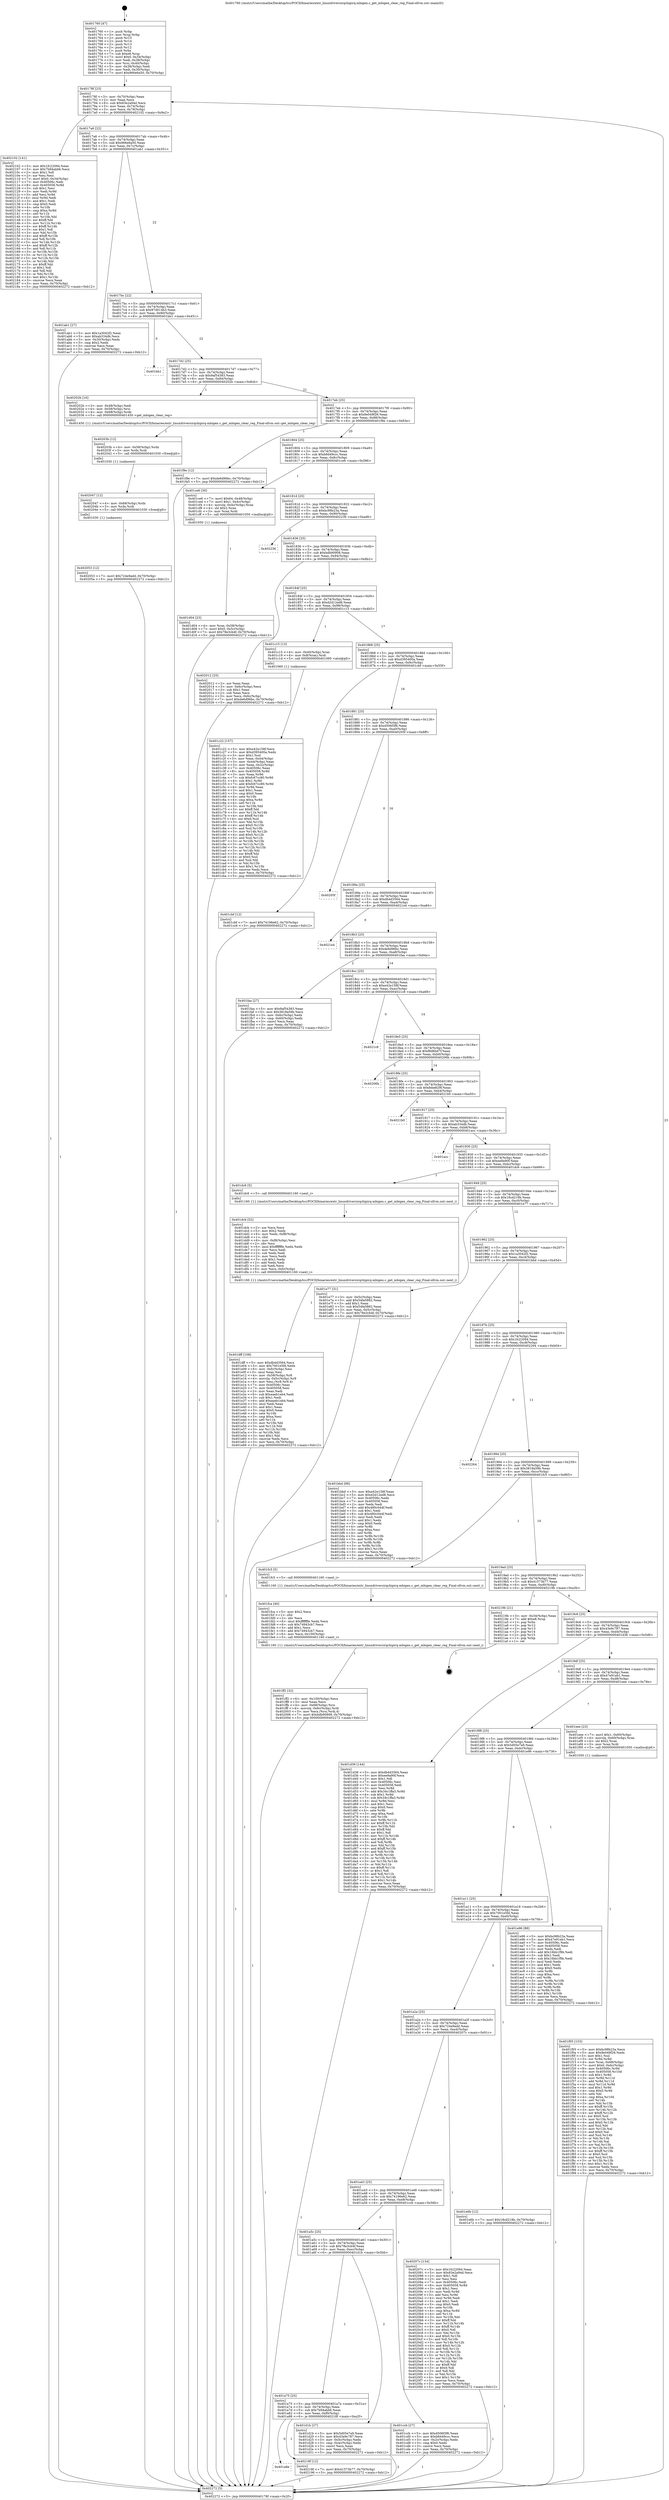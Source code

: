digraph "0x401760" {
  label = "0x401760 (/mnt/c/Users/mathe/Desktop/tcc/POCII/binaries/extr_linuxdriversirqchipirq-mbigen.c_get_mbigen_clear_reg_Final-ollvm.out::main(0))"
  labelloc = "t"
  node[shape=record]

  Entry [label="",width=0.3,height=0.3,shape=circle,fillcolor=black,style=filled]
  "0x40178f" [label="{
     0x40178f [23]\l
     | [instrs]\l
     &nbsp;&nbsp;0x40178f \<+3\>: mov -0x70(%rbp),%eax\l
     &nbsp;&nbsp;0x401792 \<+2\>: mov %eax,%ecx\l
     &nbsp;&nbsp;0x401794 \<+6\>: sub $0x83e2a94d,%ecx\l
     &nbsp;&nbsp;0x40179a \<+3\>: mov %eax,-0x74(%rbp)\l
     &nbsp;&nbsp;0x40179d \<+3\>: mov %ecx,-0x78(%rbp)\l
     &nbsp;&nbsp;0x4017a0 \<+6\>: je 0000000000402102 \<main+0x9a2\>\l
  }"]
  "0x402102" [label="{
     0x402102 [141]\l
     | [instrs]\l
     &nbsp;&nbsp;0x402102 \<+5\>: mov $0x1fc22094,%eax\l
     &nbsp;&nbsp;0x402107 \<+5\>: mov $0x7b94abb6,%ecx\l
     &nbsp;&nbsp;0x40210c \<+2\>: mov $0x1,%dl\l
     &nbsp;&nbsp;0x40210e \<+2\>: xor %esi,%esi\l
     &nbsp;&nbsp;0x402110 \<+7\>: movl $0x0,-0x34(%rbp)\l
     &nbsp;&nbsp;0x402117 \<+7\>: mov 0x40506c,%edi\l
     &nbsp;&nbsp;0x40211e \<+8\>: mov 0x405058,%r8d\l
     &nbsp;&nbsp;0x402126 \<+3\>: sub $0x1,%esi\l
     &nbsp;&nbsp;0x402129 \<+3\>: mov %edi,%r9d\l
     &nbsp;&nbsp;0x40212c \<+3\>: add %esi,%r9d\l
     &nbsp;&nbsp;0x40212f \<+4\>: imul %r9d,%edi\l
     &nbsp;&nbsp;0x402133 \<+3\>: and $0x1,%edi\l
     &nbsp;&nbsp;0x402136 \<+3\>: cmp $0x0,%edi\l
     &nbsp;&nbsp;0x402139 \<+4\>: sete %r10b\l
     &nbsp;&nbsp;0x40213d \<+4\>: cmp $0xa,%r8d\l
     &nbsp;&nbsp;0x402141 \<+4\>: setl %r11b\l
     &nbsp;&nbsp;0x402145 \<+3\>: mov %r10b,%bl\l
     &nbsp;&nbsp;0x402148 \<+3\>: xor $0xff,%bl\l
     &nbsp;&nbsp;0x40214b \<+3\>: mov %r11b,%r14b\l
     &nbsp;&nbsp;0x40214e \<+4\>: xor $0xff,%r14b\l
     &nbsp;&nbsp;0x402152 \<+3\>: xor $0x1,%dl\l
     &nbsp;&nbsp;0x402155 \<+3\>: mov %bl,%r15b\l
     &nbsp;&nbsp;0x402158 \<+4\>: and $0xff,%r15b\l
     &nbsp;&nbsp;0x40215c \<+3\>: and %dl,%r10b\l
     &nbsp;&nbsp;0x40215f \<+3\>: mov %r14b,%r12b\l
     &nbsp;&nbsp;0x402162 \<+4\>: and $0xff,%r12b\l
     &nbsp;&nbsp;0x402166 \<+3\>: and %dl,%r11b\l
     &nbsp;&nbsp;0x402169 \<+3\>: or %r10b,%r15b\l
     &nbsp;&nbsp;0x40216c \<+3\>: or %r11b,%r12b\l
     &nbsp;&nbsp;0x40216f \<+3\>: xor %r12b,%r15b\l
     &nbsp;&nbsp;0x402172 \<+3\>: or %r14b,%bl\l
     &nbsp;&nbsp;0x402175 \<+3\>: xor $0xff,%bl\l
     &nbsp;&nbsp;0x402178 \<+3\>: or $0x1,%dl\l
     &nbsp;&nbsp;0x40217b \<+2\>: and %dl,%bl\l
     &nbsp;&nbsp;0x40217d \<+3\>: or %bl,%r15b\l
     &nbsp;&nbsp;0x402180 \<+4\>: test $0x1,%r15b\l
     &nbsp;&nbsp;0x402184 \<+3\>: cmovne %ecx,%eax\l
     &nbsp;&nbsp;0x402187 \<+3\>: mov %eax,-0x70(%rbp)\l
     &nbsp;&nbsp;0x40218a \<+5\>: jmp 0000000000402272 \<main+0xb12\>\l
  }"]
  "0x4017a6" [label="{
     0x4017a6 [22]\l
     | [instrs]\l
     &nbsp;&nbsp;0x4017a6 \<+5\>: jmp 00000000004017ab \<main+0x4b\>\l
     &nbsp;&nbsp;0x4017ab \<+3\>: mov -0x74(%rbp),%eax\l
     &nbsp;&nbsp;0x4017ae \<+5\>: sub $0x966e6a50,%eax\l
     &nbsp;&nbsp;0x4017b3 \<+3\>: mov %eax,-0x7c(%rbp)\l
     &nbsp;&nbsp;0x4017b6 \<+6\>: je 0000000000401ab1 \<main+0x351\>\l
  }"]
  Exit [label="",width=0.3,height=0.3,shape=circle,fillcolor=black,style=filled,peripheries=2]
  "0x401ab1" [label="{
     0x401ab1 [27]\l
     | [instrs]\l
     &nbsp;&nbsp;0x401ab1 \<+5\>: mov $0x1a3042f2,%eax\l
     &nbsp;&nbsp;0x401ab6 \<+5\>: mov $0xab334db,%ecx\l
     &nbsp;&nbsp;0x401abb \<+3\>: mov -0x30(%rbp),%edx\l
     &nbsp;&nbsp;0x401abe \<+3\>: cmp $0x2,%edx\l
     &nbsp;&nbsp;0x401ac1 \<+3\>: cmovne %ecx,%eax\l
     &nbsp;&nbsp;0x401ac4 \<+3\>: mov %eax,-0x70(%rbp)\l
     &nbsp;&nbsp;0x401ac7 \<+5\>: jmp 0000000000402272 \<main+0xb12\>\l
  }"]
  "0x4017bc" [label="{
     0x4017bc [22]\l
     | [instrs]\l
     &nbsp;&nbsp;0x4017bc \<+5\>: jmp 00000000004017c1 \<main+0x61\>\l
     &nbsp;&nbsp;0x4017c1 \<+3\>: mov -0x74(%rbp),%eax\l
     &nbsp;&nbsp;0x4017c4 \<+5\>: sub $0x97d014b3,%eax\l
     &nbsp;&nbsp;0x4017c9 \<+3\>: mov %eax,-0x80(%rbp)\l
     &nbsp;&nbsp;0x4017cc \<+6\>: je 0000000000401bb1 \<main+0x451\>\l
  }"]
  "0x402272" [label="{
     0x402272 [5]\l
     | [instrs]\l
     &nbsp;&nbsp;0x402272 \<+5\>: jmp 000000000040178f \<main+0x2f\>\l
  }"]
  "0x401760" [label="{
     0x401760 [47]\l
     | [instrs]\l
     &nbsp;&nbsp;0x401760 \<+1\>: push %rbp\l
     &nbsp;&nbsp;0x401761 \<+3\>: mov %rsp,%rbp\l
     &nbsp;&nbsp;0x401764 \<+2\>: push %r15\l
     &nbsp;&nbsp;0x401766 \<+2\>: push %r14\l
     &nbsp;&nbsp;0x401768 \<+2\>: push %r13\l
     &nbsp;&nbsp;0x40176a \<+2\>: push %r12\l
     &nbsp;&nbsp;0x40176c \<+1\>: push %rbx\l
     &nbsp;&nbsp;0x40176d \<+7\>: sub $0xe8,%rsp\l
     &nbsp;&nbsp;0x401774 \<+7\>: movl $0x0,-0x34(%rbp)\l
     &nbsp;&nbsp;0x40177b \<+3\>: mov %edi,-0x38(%rbp)\l
     &nbsp;&nbsp;0x40177e \<+4\>: mov %rsi,-0x40(%rbp)\l
     &nbsp;&nbsp;0x401782 \<+3\>: mov -0x38(%rbp),%edi\l
     &nbsp;&nbsp;0x401785 \<+3\>: mov %edi,-0x30(%rbp)\l
     &nbsp;&nbsp;0x401788 \<+7\>: movl $0x966e6a50,-0x70(%rbp)\l
  }"]
  "0x401a8e" [label="{
     0x401a8e\l
  }", style=dashed]
  "0x401bb1" [label="{
     0x401bb1\l
  }", style=dashed]
  "0x4017d2" [label="{
     0x4017d2 [25]\l
     | [instrs]\l
     &nbsp;&nbsp;0x4017d2 \<+5\>: jmp 00000000004017d7 \<main+0x77\>\l
     &nbsp;&nbsp;0x4017d7 \<+3\>: mov -0x74(%rbp),%eax\l
     &nbsp;&nbsp;0x4017da \<+5\>: sub $0x9af54383,%eax\l
     &nbsp;&nbsp;0x4017df \<+6\>: mov %eax,-0x84(%rbp)\l
     &nbsp;&nbsp;0x4017e5 \<+6\>: je 000000000040202b \<main+0x8cb\>\l
  }"]
  "0x40218f" [label="{
     0x40218f [12]\l
     | [instrs]\l
     &nbsp;&nbsp;0x40218f \<+7\>: movl $0x41573b77,-0x70(%rbp)\l
     &nbsp;&nbsp;0x402196 \<+5\>: jmp 0000000000402272 \<main+0xb12\>\l
  }"]
  "0x40202b" [label="{
     0x40202b [16]\l
     | [instrs]\l
     &nbsp;&nbsp;0x40202b \<+3\>: mov -0x48(%rbp),%edi\l
     &nbsp;&nbsp;0x40202e \<+4\>: mov -0x58(%rbp),%rsi\l
     &nbsp;&nbsp;0x402032 \<+4\>: mov -0x68(%rbp),%rdx\l
     &nbsp;&nbsp;0x402036 \<+5\>: call 0000000000401450 \<get_mbigen_clear_reg\>\l
     | [calls]\l
     &nbsp;&nbsp;0x401450 \{1\} (/mnt/c/Users/mathe/Desktop/tcc/POCII/binaries/extr_linuxdriversirqchipirq-mbigen.c_get_mbigen_clear_reg_Final-ollvm.out::get_mbigen_clear_reg)\l
  }"]
  "0x4017eb" [label="{
     0x4017eb [25]\l
     | [instrs]\l
     &nbsp;&nbsp;0x4017eb \<+5\>: jmp 00000000004017f0 \<main+0x90\>\l
     &nbsp;&nbsp;0x4017f0 \<+3\>: mov -0x74(%rbp),%eax\l
     &nbsp;&nbsp;0x4017f3 \<+5\>: sub $0x9e049f26,%eax\l
     &nbsp;&nbsp;0x4017f8 \<+6\>: mov %eax,-0x88(%rbp)\l
     &nbsp;&nbsp;0x4017fe \<+6\>: je 0000000000401f9e \<main+0x83e\>\l
  }"]
  "0x402053" [label="{
     0x402053 [12]\l
     | [instrs]\l
     &nbsp;&nbsp;0x402053 \<+7\>: movl $0x724e9add,-0x70(%rbp)\l
     &nbsp;&nbsp;0x40205a \<+5\>: jmp 0000000000402272 \<main+0xb12\>\l
  }"]
  "0x401f9e" [label="{
     0x401f9e [12]\l
     | [instrs]\l
     &nbsp;&nbsp;0x401f9e \<+7\>: movl $0xde6d96bc,-0x70(%rbp)\l
     &nbsp;&nbsp;0x401fa5 \<+5\>: jmp 0000000000402272 \<main+0xb12\>\l
  }"]
  "0x401804" [label="{
     0x401804 [25]\l
     | [instrs]\l
     &nbsp;&nbsp;0x401804 \<+5\>: jmp 0000000000401809 \<main+0xa9\>\l
     &nbsp;&nbsp;0x401809 \<+3\>: mov -0x74(%rbp),%eax\l
     &nbsp;&nbsp;0x40180c \<+5\>: sub $0xb6d49ccc,%eax\l
     &nbsp;&nbsp;0x401811 \<+6\>: mov %eax,-0x8c(%rbp)\l
     &nbsp;&nbsp;0x401817 \<+6\>: je 0000000000401ce6 \<main+0x586\>\l
  }"]
  "0x402047" [label="{
     0x402047 [12]\l
     | [instrs]\l
     &nbsp;&nbsp;0x402047 \<+4\>: mov -0x68(%rbp),%rdx\l
     &nbsp;&nbsp;0x40204b \<+3\>: mov %rdx,%rdi\l
     &nbsp;&nbsp;0x40204e \<+5\>: call 0000000000401030 \<free@plt\>\l
     | [calls]\l
     &nbsp;&nbsp;0x401030 \{1\} (unknown)\l
  }"]
  "0x401ce6" [label="{
     0x401ce6 [30]\l
     | [instrs]\l
     &nbsp;&nbsp;0x401ce6 \<+7\>: movl $0x64,-0x48(%rbp)\l
     &nbsp;&nbsp;0x401ced \<+7\>: movl $0x1,-0x4c(%rbp)\l
     &nbsp;&nbsp;0x401cf4 \<+4\>: movslq -0x4c(%rbp),%rax\l
     &nbsp;&nbsp;0x401cf8 \<+4\>: shl $0x2,%rax\l
     &nbsp;&nbsp;0x401cfc \<+3\>: mov %rax,%rdi\l
     &nbsp;&nbsp;0x401cff \<+5\>: call 0000000000401050 \<malloc@plt\>\l
     | [calls]\l
     &nbsp;&nbsp;0x401050 \{1\} (unknown)\l
  }"]
  "0x40181d" [label="{
     0x40181d [25]\l
     | [instrs]\l
     &nbsp;&nbsp;0x40181d \<+5\>: jmp 0000000000401822 \<main+0xc2\>\l
     &nbsp;&nbsp;0x401822 \<+3\>: mov -0x74(%rbp),%eax\l
     &nbsp;&nbsp;0x401825 \<+5\>: sub $0xbc98b23a,%eax\l
     &nbsp;&nbsp;0x40182a \<+6\>: mov %eax,-0x90(%rbp)\l
     &nbsp;&nbsp;0x401830 \<+6\>: je 0000000000402236 \<main+0xad6\>\l
  }"]
  "0x40203b" [label="{
     0x40203b [12]\l
     | [instrs]\l
     &nbsp;&nbsp;0x40203b \<+4\>: mov -0x58(%rbp),%rdx\l
     &nbsp;&nbsp;0x40203f \<+3\>: mov %rdx,%rdi\l
     &nbsp;&nbsp;0x402042 \<+5\>: call 0000000000401030 \<free@plt\>\l
     | [calls]\l
     &nbsp;&nbsp;0x401030 \{1\} (unknown)\l
  }"]
  "0x402236" [label="{
     0x402236\l
  }", style=dashed]
  "0x401836" [label="{
     0x401836 [25]\l
     | [instrs]\l
     &nbsp;&nbsp;0x401836 \<+5\>: jmp 000000000040183b \<main+0xdb\>\l
     &nbsp;&nbsp;0x40183b \<+3\>: mov -0x74(%rbp),%eax\l
     &nbsp;&nbsp;0x40183e \<+5\>: sub $0xbdb90908,%eax\l
     &nbsp;&nbsp;0x401843 \<+6\>: mov %eax,-0x94(%rbp)\l
     &nbsp;&nbsp;0x401849 \<+6\>: je 0000000000402012 \<main+0x8b2\>\l
  }"]
  "0x401ff2" [label="{
     0x401ff2 [32]\l
     | [instrs]\l
     &nbsp;&nbsp;0x401ff2 \<+6\>: mov -0x100(%rbp),%ecx\l
     &nbsp;&nbsp;0x401ff8 \<+3\>: imul %eax,%ecx\l
     &nbsp;&nbsp;0x401ffb \<+4\>: mov -0x68(%rbp),%rsi\l
     &nbsp;&nbsp;0x401fff \<+4\>: movslq -0x6c(%rbp),%rdi\l
     &nbsp;&nbsp;0x402003 \<+3\>: mov %ecx,(%rsi,%rdi,4)\l
     &nbsp;&nbsp;0x402006 \<+7\>: movl $0xbdb90908,-0x70(%rbp)\l
     &nbsp;&nbsp;0x40200d \<+5\>: jmp 0000000000402272 \<main+0xb12\>\l
  }"]
  "0x402012" [label="{
     0x402012 [25]\l
     | [instrs]\l
     &nbsp;&nbsp;0x402012 \<+2\>: xor %eax,%eax\l
     &nbsp;&nbsp;0x402014 \<+3\>: mov -0x6c(%rbp),%ecx\l
     &nbsp;&nbsp;0x402017 \<+3\>: sub $0x1,%eax\l
     &nbsp;&nbsp;0x40201a \<+2\>: sub %eax,%ecx\l
     &nbsp;&nbsp;0x40201c \<+3\>: mov %ecx,-0x6c(%rbp)\l
     &nbsp;&nbsp;0x40201f \<+7\>: movl $0xde6d96bc,-0x70(%rbp)\l
     &nbsp;&nbsp;0x402026 \<+5\>: jmp 0000000000402272 \<main+0xb12\>\l
  }"]
  "0x40184f" [label="{
     0x40184f [25]\l
     | [instrs]\l
     &nbsp;&nbsp;0x40184f \<+5\>: jmp 0000000000401854 \<main+0xf4\>\l
     &nbsp;&nbsp;0x401854 \<+3\>: mov -0x74(%rbp),%eax\l
     &nbsp;&nbsp;0x401857 \<+5\>: sub $0xd2d12ed8,%eax\l
     &nbsp;&nbsp;0x40185c \<+6\>: mov %eax,-0x98(%rbp)\l
     &nbsp;&nbsp;0x401862 \<+6\>: je 0000000000401c15 \<main+0x4b5\>\l
  }"]
  "0x401fca" [label="{
     0x401fca [40]\l
     | [instrs]\l
     &nbsp;&nbsp;0x401fca \<+5\>: mov $0x2,%ecx\l
     &nbsp;&nbsp;0x401fcf \<+1\>: cltd\l
     &nbsp;&nbsp;0x401fd0 \<+2\>: idiv %ecx\l
     &nbsp;&nbsp;0x401fd2 \<+6\>: imul $0xfffffffe,%edx,%ecx\l
     &nbsp;&nbsp;0x401fd8 \<+6\>: sub $0x74943cb7,%ecx\l
     &nbsp;&nbsp;0x401fde \<+3\>: add $0x1,%ecx\l
     &nbsp;&nbsp;0x401fe1 \<+6\>: add $0x74943cb7,%ecx\l
     &nbsp;&nbsp;0x401fe7 \<+6\>: mov %ecx,-0x100(%rbp)\l
     &nbsp;&nbsp;0x401fed \<+5\>: call 0000000000401160 \<next_i\>\l
     | [calls]\l
     &nbsp;&nbsp;0x401160 \{1\} (/mnt/c/Users/mathe/Desktop/tcc/POCII/binaries/extr_linuxdriversirqchipirq-mbigen.c_get_mbigen_clear_reg_Final-ollvm.out::next_i)\l
  }"]
  "0x401c15" [label="{
     0x401c15 [13]\l
     | [instrs]\l
     &nbsp;&nbsp;0x401c15 \<+4\>: mov -0x40(%rbp),%rax\l
     &nbsp;&nbsp;0x401c19 \<+4\>: mov 0x8(%rax),%rdi\l
     &nbsp;&nbsp;0x401c1d \<+5\>: call 0000000000401060 \<atoi@plt\>\l
     | [calls]\l
     &nbsp;&nbsp;0x401060 \{1\} (unknown)\l
  }"]
  "0x401868" [label="{
     0x401868 [25]\l
     | [instrs]\l
     &nbsp;&nbsp;0x401868 \<+5\>: jmp 000000000040186d \<main+0x10d\>\l
     &nbsp;&nbsp;0x40186d \<+3\>: mov -0x74(%rbp),%eax\l
     &nbsp;&nbsp;0x401870 \<+5\>: sub $0xd395400a,%eax\l
     &nbsp;&nbsp;0x401875 \<+6\>: mov %eax,-0x9c(%rbp)\l
     &nbsp;&nbsp;0x40187b \<+6\>: je 0000000000401cbf \<main+0x55f\>\l
  }"]
  "0x401f05" [label="{
     0x401f05 [153]\l
     | [instrs]\l
     &nbsp;&nbsp;0x401f05 \<+5\>: mov $0xbc98b23a,%ecx\l
     &nbsp;&nbsp;0x401f0a \<+5\>: mov $0x9e049f26,%edx\l
     &nbsp;&nbsp;0x401f0f \<+3\>: mov $0x1,%sil\l
     &nbsp;&nbsp;0x401f12 \<+3\>: xor %r8d,%r8d\l
     &nbsp;&nbsp;0x401f15 \<+4\>: mov %rax,-0x68(%rbp)\l
     &nbsp;&nbsp;0x401f19 \<+7\>: movl $0x0,-0x6c(%rbp)\l
     &nbsp;&nbsp;0x401f20 \<+8\>: mov 0x40506c,%r9d\l
     &nbsp;&nbsp;0x401f28 \<+8\>: mov 0x405058,%r10d\l
     &nbsp;&nbsp;0x401f30 \<+4\>: sub $0x1,%r8d\l
     &nbsp;&nbsp;0x401f34 \<+3\>: mov %r9d,%r11d\l
     &nbsp;&nbsp;0x401f37 \<+3\>: add %r8d,%r11d\l
     &nbsp;&nbsp;0x401f3a \<+4\>: imul %r11d,%r9d\l
     &nbsp;&nbsp;0x401f3e \<+4\>: and $0x1,%r9d\l
     &nbsp;&nbsp;0x401f42 \<+4\>: cmp $0x0,%r9d\l
     &nbsp;&nbsp;0x401f46 \<+3\>: sete %bl\l
     &nbsp;&nbsp;0x401f49 \<+4\>: cmp $0xa,%r10d\l
     &nbsp;&nbsp;0x401f4d \<+4\>: setl %r14b\l
     &nbsp;&nbsp;0x401f51 \<+3\>: mov %bl,%r15b\l
     &nbsp;&nbsp;0x401f54 \<+4\>: xor $0xff,%r15b\l
     &nbsp;&nbsp;0x401f58 \<+3\>: mov %r14b,%r12b\l
     &nbsp;&nbsp;0x401f5b \<+4\>: xor $0xff,%r12b\l
     &nbsp;&nbsp;0x401f5f \<+4\>: xor $0x0,%sil\l
     &nbsp;&nbsp;0x401f63 \<+3\>: mov %r15b,%r13b\l
     &nbsp;&nbsp;0x401f66 \<+4\>: and $0x0,%r13b\l
     &nbsp;&nbsp;0x401f6a \<+3\>: and %sil,%bl\l
     &nbsp;&nbsp;0x401f6d \<+3\>: mov %r12b,%al\l
     &nbsp;&nbsp;0x401f70 \<+2\>: and $0x0,%al\l
     &nbsp;&nbsp;0x401f72 \<+3\>: and %sil,%r14b\l
     &nbsp;&nbsp;0x401f75 \<+3\>: or %bl,%r13b\l
     &nbsp;&nbsp;0x401f78 \<+3\>: or %r14b,%al\l
     &nbsp;&nbsp;0x401f7b \<+3\>: xor %al,%r13b\l
     &nbsp;&nbsp;0x401f7e \<+3\>: or %r12b,%r15b\l
     &nbsp;&nbsp;0x401f81 \<+4\>: xor $0xff,%r15b\l
     &nbsp;&nbsp;0x401f85 \<+4\>: or $0x0,%sil\l
     &nbsp;&nbsp;0x401f89 \<+3\>: and %sil,%r15b\l
     &nbsp;&nbsp;0x401f8c \<+3\>: or %r15b,%r13b\l
     &nbsp;&nbsp;0x401f8f \<+4\>: test $0x1,%r13b\l
     &nbsp;&nbsp;0x401f93 \<+3\>: cmovne %edx,%ecx\l
     &nbsp;&nbsp;0x401f96 \<+3\>: mov %ecx,-0x70(%rbp)\l
     &nbsp;&nbsp;0x401f99 \<+5\>: jmp 0000000000402272 \<main+0xb12\>\l
  }"]
  "0x401cbf" [label="{
     0x401cbf [12]\l
     | [instrs]\l
     &nbsp;&nbsp;0x401cbf \<+7\>: movl $0x74196e62,-0x70(%rbp)\l
     &nbsp;&nbsp;0x401cc6 \<+5\>: jmp 0000000000402272 \<main+0xb12\>\l
  }"]
  "0x401881" [label="{
     0x401881 [25]\l
     | [instrs]\l
     &nbsp;&nbsp;0x401881 \<+5\>: jmp 0000000000401886 \<main+0x126\>\l
     &nbsp;&nbsp;0x401886 \<+3\>: mov -0x74(%rbp),%eax\l
     &nbsp;&nbsp;0x401889 \<+5\>: sub $0xd506f3f6,%eax\l
     &nbsp;&nbsp;0x40188e \<+6\>: mov %eax,-0xa0(%rbp)\l
     &nbsp;&nbsp;0x401894 \<+6\>: je 000000000040205f \<main+0x8ff\>\l
  }"]
  "0x401dff" [label="{
     0x401dff [108]\l
     | [instrs]\l
     &nbsp;&nbsp;0x401dff \<+5\>: mov $0xdb4d3564,%ecx\l
     &nbsp;&nbsp;0x401e04 \<+5\>: mov $0x7001e5fd,%edx\l
     &nbsp;&nbsp;0x401e09 \<+6\>: mov -0xfc(%rbp),%esi\l
     &nbsp;&nbsp;0x401e0f \<+3\>: imul %eax,%esi\l
     &nbsp;&nbsp;0x401e12 \<+4\>: mov -0x58(%rbp),%r8\l
     &nbsp;&nbsp;0x401e16 \<+4\>: movslq -0x5c(%rbp),%r9\l
     &nbsp;&nbsp;0x401e1a \<+4\>: mov %esi,(%r8,%r9,4)\l
     &nbsp;&nbsp;0x401e1e \<+7\>: mov 0x40506c,%eax\l
     &nbsp;&nbsp;0x401e25 \<+7\>: mov 0x405058,%esi\l
     &nbsp;&nbsp;0x401e2c \<+2\>: mov %eax,%edi\l
     &nbsp;&nbsp;0x401e2e \<+6\>: sub $0xeaeb1eb4,%edi\l
     &nbsp;&nbsp;0x401e34 \<+3\>: sub $0x1,%edi\l
     &nbsp;&nbsp;0x401e37 \<+6\>: add $0xeaeb1eb4,%edi\l
     &nbsp;&nbsp;0x401e3d \<+3\>: imul %edi,%eax\l
     &nbsp;&nbsp;0x401e40 \<+3\>: and $0x1,%eax\l
     &nbsp;&nbsp;0x401e43 \<+3\>: cmp $0x0,%eax\l
     &nbsp;&nbsp;0x401e46 \<+4\>: sete %r10b\l
     &nbsp;&nbsp;0x401e4a \<+3\>: cmp $0xa,%esi\l
     &nbsp;&nbsp;0x401e4d \<+4\>: setl %r11b\l
     &nbsp;&nbsp;0x401e51 \<+3\>: mov %r10b,%bl\l
     &nbsp;&nbsp;0x401e54 \<+3\>: and %r11b,%bl\l
     &nbsp;&nbsp;0x401e57 \<+3\>: xor %r11b,%r10b\l
     &nbsp;&nbsp;0x401e5a \<+3\>: or %r10b,%bl\l
     &nbsp;&nbsp;0x401e5d \<+3\>: test $0x1,%bl\l
     &nbsp;&nbsp;0x401e60 \<+3\>: cmovne %edx,%ecx\l
     &nbsp;&nbsp;0x401e63 \<+3\>: mov %ecx,-0x70(%rbp)\l
     &nbsp;&nbsp;0x401e66 \<+5\>: jmp 0000000000402272 \<main+0xb12\>\l
  }"]
  "0x40205f" [label="{
     0x40205f\l
  }", style=dashed]
  "0x40189a" [label="{
     0x40189a [25]\l
     | [instrs]\l
     &nbsp;&nbsp;0x40189a \<+5\>: jmp 000000000040189f \<main+0x13f\>\l
     &nbsp;&nbsp;0x40189f \<+3\>: mov -0x74(%rbp),%eax\l
     &nbsp;&nbsp;0x4018a2 \<+5\>: sub $0xdb4d3564,%eax\l
     &nbsp;&nbsp;0x4018a7 \<+6\>: mov %eax,-0xa4(%rbp)\l
     &nbsp;&nbsp;0x4018ad \<+6\>: je 00000000004021e4 \<main+0xa84\>\l
  }"]
  "0x401dcb" [label="{
     0x401dcb [52]\l
     | [instrs]\l
     &nbsp;&nbsp;0x401dcb \<+2\>: xor %ecx,%ecx\l
     &nbsp;&nbsp;0x401dcd \<+5\>: mov $0x2,%edx\l
     &nbsp;&nbsp;0x401dd2 \<+6\>: mov %edx,-0xf8(%rbp)\l
     &nbsp;&nbsp;0x401dd8 \<+1\>: cltd\l
     &nbsp;&nbsp;0x401dd9 \<+6\>: mov -0xf8(%rbp),%esi\l
     &nbsp;&nbsp;0x401ddf \<+2\>: idiv %esi\l
     &nbsp;&nbsp;0x401de1 \<+6\>: imul $0xfffffffe,%edx,%edx\l
     &nbsp;&nbsp;0x401de7 \<+2\>: mov %ecx,%edi\l
     &nbsp;&nbsp;0x401de9 \<+2\>: sub %edx,%edi\l
     &nbsp;&nbsp;0x401deb \<+2\>: mov %ecx,%edx\l
     &nbsp;&nbsp;0x401ded \<+3\>: sub $0x1,%edx\l
     &nbsp;&nbsp;0x401df0 \<+2\>: add %edx,%edi\l
     &nbsp;&nbsp;0x401df2 \<+2\>: sub %edi,%ecx\l
     &nbsp;&nbsp;0x401df4 \<+6\>: mov %ecx,-0xfc(%rbp)\l
     &nbsp;&nbsp;0x401dfa \<+5\>: call 0000000000401160 \<next_i\>\l
     | [calls]\l
     &nbsp;&nbsp;0x401160 \{1\} (/mnt/c/Users/mathe/Desktop/tcc/POCII/binaries/extr_linuxdriversirqchipirq-mbigen.c_get_mbigen_clear_reg_Final-ollvm.out::next_i)\l
  }"]
  "0x4021e4" [label="{
     0x4021e4\l
  }", style=dashed]
  "0x4018b3" [label="{
     0x4018b3 [25]\l
     | [instrs]\l
     &nbsp;&nbsp;0x4018b3 \<+5\>: jmp 00000000004018b8 \<main+0x158\>\l
     &nbsp;&nbsp;0x4018b8 \<+3\>: mov -0x74(%rbp),%eax\l
     &nbsp;&nbsp;0x4018bb \<+5\>: sub $0xde6d96bc,%eax\l
     &nbsp;&nbsp;0x4018c0 \<+6\>: mov %eax,-0xa8(%rbp)\l
     &nbsp;&nbsp;0x4018c6 \<+6\>: je 0000000000401faa \<main+0x84a\>\l
  }"]
  "0x401a75" [label="{
     0x401a75 [25]\l
     | [instrs]\l
     &nbsp;&nbsp;0x401a75 \<+5\>: jmp 0000000000401a7a \<main+0x31a\>\l
     &nbsp;&nbsp;0x401a7a \<+3\>: mov -0x74(%rbp),%eax\l
     &nbsp;&nbsp;0x401a7d \<+5\>: sub $0x7b94abb6,%eax\l
     &nbsp;&nbsp;0x401a82 \<+6\>: mov %eax,-0xf0(%rbp)\l
     &nbsp;&nbsp;0x401a88 \<+6\>: je 000000000040218f \<main+0xa2f\>\l
  }"]
  "0x401faa" [label="{
     0x401faa [27]\l
     | [instrs]\l
     &nbsp;&nbsp;0x401faa \<+5\>: mov $0x9af54383,%eax\l
     &nbsp;&nbsp;0x401faf \<+5\>: mov $0x3818a59b,%ecx\l
     &nbsp;&nbsp;0x401fb4 \<+3\>: mov -0x6c(%rbp),%edx\l
     &nbsp;&nbsp;0x401fb7 \<+3\>: cmp -0x60(%rbp),%edx\l
     &nbsp;&nbsp;0x401fba \<+3\>: cmovl %ecx,%eax\l
     &nbsp;&nbsp;0x401fbd \<+3\>: mov %eax,-0x70(%rbp)\l
     &nbsp;&nbsp;0x401fc0 \<+5\>: jmp 0000000000402272 \<main+0xb12\>\l
  }"]
  "0x4018cc" [label="{
     0x4018cc [25]\l
     | [instrs]\l
     &nbsp;&nbsp;0x4018cc \<+5\>: jmp 00000000004018d1 \<main+0x171\>\l
     &nbsp;&nbsp;0x4018d1 \<+3\>: mov -0x74(%rbp),%eax\l
     &nbsp;&nbsp;0x4018d4 \<+5\>: sub $0xe42e158f,%eax\l
     &nbsp;&nbsp;0x4018d9 \<+6\>: mov %eax,-0xac(%rbp)\l
     &nbsp;&nbsp;0x4018df \<+6\>: je 00000000004021c8 \<main+0xa68\>\l
  }"]
  "0x401d1b" [label="{
     0x401d1b [27]\l
     | [instrs]\l
     &nbsp;&nbsp;0x401d1b \<+5\>: mov $0x5d05e7a9,%eax\l
     &nbsp;&nbsp;0x401d20 \<+5\>: mov $0x43e9c787,%ecx\l
     &nbsp;&nbsp;0x401d25 \<+3\>: mov -0x5c(%rbp),%edx\l
     &nbsp;&nbsp;0x401d28 \<+3\>: cmp -0x4c(%rbp),%edx\l
     &nbsp;&nbsp;0x401d2b \<+3\>: cmovl %ecx,%eax\l
     &nbsp;&nbsp;0x401d2e \<+3\>: mov %eax,-0x70(%rbp)\l
     &nbsp;&nbsp;0x401d31 \<+5\>: jmp 0000000000402272 \<main+0xb12\>\l
  }"]
  "0x4021c8" [label="{
     0x4021c8\l
  }", style=dashed]
  "0x4018e5" [label="{
     0x4018e5 [25]\l
     | [instrs]\l
     &nbsp;&nbsp;0x4018e5 \<+5\>: jmp 00000000004018ea \<main+0x18a\>\l
     &nbsp;&nbsp;0x4018ea \<+3\>: mov -0x74(%rbp),%eax\l
     &nbsp;&nbsp;0x4018ed \<+5\>: sub $0xf8d6bd7f,%eax\l
     &nbsp;&nbsp;0x4018f2 \<+6\>: mov %eax,-0xb0(%rbp)\l
     &nbsp;&nbsp;0x4018f8 \<+6\>: je 000000000040206b \<main+0x90b\>\l
  }"]
  "0x401d04" [label="{
     0x401d04 [23]\l
     | [instrs]\l
     &nbsp;&nbsp;0x401d04 \<+4\>: mov %rax,-0x58(%rbp)\l
     &nbsp;&nbsp;0x401d08 \<+7\>: movl $0x0,-0x5c(%rbp)\l
     &nbsp;&nbsp;0x401d0f \<+7\>: movl $0x78e3cb4f,-0x70(%rbp)\l
     &nbsp;&nbsp;0x401d16 \<+5\>: jmp 0000000000402272 \<main+0xb12\>\l
  }"]
  "0x40206b" [label="{
     0x40206b\l
  }", style=dashed]
  "0x4018fe" [label="{
     0x4018fe [25]\l
     | [instrs]\l
     &nbsp;&nbsp;0x4018fe \<+5\>: jmp 0000000000401903 \<main+0x1a3\>\l
     &nbsp;&nbsp;0x401903 \<+3\>: mov -0x74(%rbp),%eax\l
     &nbsp;&nbsp;0x401906 \<+5\>: sub $0xfebe829f,%eax\l
     &nbsp;&nbsp;0x40190b \<+6\>: mov %eax,-0xb4(%rbp)\l
     &nbsp;&nbsp;0x401911 \<+6\>: je 00000000004021b0 \<main+0xa50\>\l
  }"]
  "0x401a5c" [label="{
     0x401a5c [25]\l
     | [instrs]\l
     &nbsp;&nbsp;0x401a5c \<+5\>: jmp 0000000000401a61 \<main+0x301\>\l
     &nbsp;&nbsp;0x401a61 \<+3\>: mov -0x74(%rbp),%eax\l
     &nbsp;&nbsp;0x401a64 \<+5\>: sub $0x78e3cb4f,%eax\l
     &nbsp;&nbsp;0x401a69 \<+6\>: mov %eax,-0xec(%rbp)\l
     &nbsp;&nbsp;0x401a6f \<+6\>: je 0000000000401d1b \<main+0x5bb\>\l
  }"]
  "0x4021b0" [label="{
     0x4021b0\l
  }", style=dashed]
  "0x401917" [label="{
     0x401917 [25]\l
     | [instrs]\l
     &nbsp;&nbsp;0x401917 \<+5\>: jmp 000000000040191c \<main+0x1bc\>\l
     &nbsp;&nbsp;0x40191c \<+3\>: mov -0x74(%rbp),%eax\l
     &nbsp;&nbsp;0x40191f \<+5\>: sub $0xab334db,%eax\l
     &nbsp;&nbsp;0x401924 \<+6\>: mov %eax,-0xb8(%rbp)\l
     &nbsp;&nbsp;0x40192a \<+6\>: je 0000000000401acc \<main+0x36c\>\l
  }"]
  "0x401ccb" [label="{
     0x401ccb [27]\l
     | [instrs]\l
     &nbsp;&nbsp;0x401ccb \<+5\>: mov $0xd506f3f6,%eax\l
     &nbsp;&nbsp;0x401cd0 \<+5\>: mov $0xb6d49ccc,%ecx\l
     &nbsp;&nbsp;0x401cd5 \<+3\>: mov -0x2c(%rbp),%edx\l
     &nbsp;&nbsp;0x401cd8 \<+3\>: cmp $0x0,%edx\l
     &nbsp;&nbsp;0x401cdb \<+3\>: cmove %ecx,%eax\l
     &nbsp;&nbsp;0x401cde \<+3\>: mov %eax,-0x70(%rbp)\l
     &nbsp;&nbsp;0x401ce1 \<+5\>: jmp 0000000000402272 \<main+0xb12\>\l
  }"]
  "0x401acc" [label="{
     0x401acc\l
  }", style=dashed]
  "0x401930" [label="{
     0x401930 [25]\l
     | [instrs]\l
     &nbsp;&nbsp;0x401930 \<+5\>: jmp 0000000000401935 \<main+0x1d5\>\l
     &nbsp;&nbsp;0x401935 \<+3\>: mov -0x74(%rbp),%eax\l
     &nbsp;&nbsp;0x401938 \<+5\>: sub $0xee9a90f,%eax\l
     &nbsp;&nbsp;0x40193d \<+6\>: mov %eax,-0xbc(%rbp)\l
     &nbsp;&nbsp;0x401943 \<+6\>: je 0000000000401dc6 \<main+0x666\>\l
  }"]
  "0x401a43" [label="{
     0x401a43 [25]\l
     | [instrs]\l
     &nbsp;&nbsp;0x401a43 \<+5\>: jmp 0000000000401a48 \<main+0x2e8\>\l
     &nbsp;&nbsp;0x401a48 \<+3\>: mov -0x74(%rbp),%eax\l
     &nbsp;&nbsp;0x401a4b \<+5\>: sub $0x74196e62,%eax\l
     &nbsp;&nbsp;0x401a50 \<+6\>: mov %eax,-0xe8(%rbp)\l
     &nbsp;&nbsp;0x401a56 \<+6\>: je 0000000000401ccb \<main+0x56b\>\l
  }"]
  "0x401dc6" [label="{
     0x401dc6 [5]\l
     | [instrs]\l
     &nbsp;&nbsp;0x401dc6 \<+5\>: call 0000000000401160 \<next_i\>\l
     | [calls]\l
     &nbsp;&nbsp;0x401160 \{1\} (/mnt/c/Users/mathe/Desktop/tcc/POCII/binaries/extr_linuxdriversirqchipirq-mbigen.c_get_mbigen_clear_reg_Final-ollvm.out::next_i)\l
  }"]
  "0x401949" [label="{
     0x401949 [25]\l
     | [instrs]\l
     &nbsp;&nbsp;0x401949 \<+5\>: jmp 000000000040194e \<main+0x1ee\>\l
     &nbsp;&nbsp;0x40194e \<+3\>: mov -0x74(%rbp),%eax\l
     &nbsp;&nbsp;0x401951 \<+5\>: sub $0x18cd219b,%eax\l
     &nbsp;&nbsp;0x401956 \<+6\>: mov %eax,-0xc0(%rbp)\l
     &nbsp;&nbsp;0x40195c \<+6\>: je 0000000000401e77 \<main+0x717\>\l
  }"]
  "0x40207c" [label="{
     0x40207c [134]\l
     | [instrs]\l
     &nbsp;&nbsp;0x40207c \<+5\>: mov $0x1fc22094,%eax\l
     &nbsp;&nbsp;0x402081 \<+5\>: mov $0x83e2a94d,%ecx\l
     &nbsp;&nbsp;0x402086 \<+2\>: mov $0x1,%dl\l
     &nbsp;&nbsp;0x402088 \<+2\>: xor %esi,%esi\l
     &nbsp;&nbsp;0x40208a \<+7\>: mov 0x40506c,%edi\l
     &nbsp;&nbsp;0x402091 \<+8\>: mov 0x405058,%r8d\l
     &nbsp;&nbsp;0x402099 \<+3\>: sub $0x1,%esi\l
     &nbsp;&nbsp;0x40209c \<+3\>: mov %edi,%r9d\l
     &nbsp;&nbsp;0x40209f \<+3\>: add %esi,%r9d\l
     &nbsp;&nbsp;0x4020a2 \<+4\>: imul %r9d,%edi\l
     &nbsp;&nbsp;0x4020a6 \<+3\>: and $0x1,%edi\l
     &nbsp;&nbsp;0x4020a9 \<+3\>: cmp $0x0,%edi\l
     &nbsp;&nbsp;0x4020ac \<+4\>: sete %r10b\l
     &nbsp;&nbsp;0x4020b0 \<+4\>: cmp $0xa,%r8d\l
     &nbsp;&nbsp;0x4020b4 \<+4\>: setl %r11b\l
     &nbsp;&nbsp;0x4020b8 \<+3\>: mov %r10b,%bl\l
     &nbsp;&nbsp;0x4020bb \<+3\>: xor $0xff,%bl\l
     &nbsp;&nbsp;0x4020be \<+3\>: mov %r11b,%r14b\l
     &nbsp;&nbsp;0x4020c1 \<+4\>: xor $0xff,%r14b\l
     &nbsp;&nbsp;0x4020c5 \<+3\>: xor $0x0,%dl\l
     &nbsp;&nbsp;0x4020c8 \<+3\>: mov %bl,%r15b\l
     &nbsp;&nbsp;0x4020cb \<+4\>: and $0x0,%r15b\l
     &nbsp;&nbsp;0x4020cf \<+3\>: and %dl,%r10b\l
     &nbsp;&nbsp;0x4020d2 \<+3\>: mov %r14b,%r12b\l
     &nbsp;&nbsp;0x4020d5 \<+4\>: and $0x0,%r12b\l
     &nbsp;&nbsp;0x4020d9 \<+3\>: and %dl,%r11b\l
     &nbsp;&nbsp;0x4020dc \<+3\>: or %r10b,%r15b\l
     &nbsp;&nbsp;0x4020df \<+3\>: or %r11b,%r12b\l
     &nbsp;&nbsp;0x4020e2 \<+3\>: xor %r12b,%r15b\l
     &nbsp;&nbsp;0x4020e5 \<+3\>: or %r14b,%bl\l
     &nbsp;&nbsp;0x4020e8 \<+3\>: xor $0xff,%bl\l
     &nbsp;&nbsp;0x4020eb \<+3\>: or $0x0,%dl\l
     &nbsp;&nbsp;0x4020ee \<+2\>: and %dl,%bl\l
     &nbsp;&nbsp;0x4020f0 \<+3\>: or %bl,%r15b\l
     &nbsp;&nbsp;0x4020f3 \<+4\>: test $0x1,%r15b\l
     &nbsp;&nbsp;0x4020f7 \<+3\>: cmovne %ecx,%eax\l
     &nbsp;&nbsp;0x4020fa \<+3\>: mov %eax,-0x70(%rbp)\l
     &nbsp;&nbsp;0x4020fd \<+5\>: jmp 0000000000402272 \<main+0xb12\>\l
  }"]
  "0x401e77" [label="{
     0x401e77 [31]\l
     | [instrs]\l
     &nbsp;&nbsp;0x401e77 \<+3\>: mov -0x5c(%rbp),%eax\l
     &nbsp;&nbsp;0x401e7a \<+5\>: add $0x54fa5882,%eax\l
     &nbsp;&nbsp;0x401e7f \<+3\>: add $0x1,%eax\l
     &nbsp;&nbsp;0x401e82 \<+5\>: sub $0x54fa5882,%eax\l
     &nbsp;&nbsp;0x401e87 \<+3\>: mov %eax,-0x5c(%rbp)\l
     &nbsp;&nbsp;0x401e8a \<+7\>: movl $0x78e3cb4f,-0x70(%rbp)\l
     &nbsp;&nbsp;0x401e91 \<+5\>: jmp 0000000000402272 \<main+0xb12\>\l
  }"]
  "0x401962" [label="{
     0x401962 [25]\l
     | [instrs]\l
     &nbsp;&nbsp;0x401962 \<+5\>: jmp 0000000000401967 \<main+0x207\>\l
     &nbsp;&nbsp;0x401967 \<+3\>: mov -0x74(%rbp),%eax\l
     &nbsp;&nbsp;0x40196a \<+5\>: sub $0x1a3042f2,%eax\l
     &nbsp;&nbsp;0x40196f \<+6\>: mov %eax,-0xc4(%rbp)\l
     &nbsp;&nbsp;0x401975 \<+6\>: je 0000000000401bbd \<main+0x45d\>\l
  }"]
  "0x401a2a" [label="{
     0x401a2a [25]\l
     | [instrs]\l
     &nbsp;&nbsp;0x401a2a \<+5\>: jmp 0000000000401a2f \<main+0x2cf\>\l
     &nbsp;&nbsp;0x401a2f \<+3\>: mov -0x74(%rbp),%eax\l
     &nbsp;&nbsp;0x401a32 \<+5\>: sub $0x724e9add,%eax\l
     &nbsp;&nbsp;0x401a37 \<+6\>: mov %eax,-0xe4(%rbp)\l
     &nbsp;&nbsp;0x401a3d \<+6\>: je 000000000040207c \<main+0x91c\>\l
  }"]
  "0x401bbd" [label="{
     0x401bbd [88]\l
     | [instrs]\l
     &nbsp;&nbsp;0x401bbd \<+5\>: mov $0xe42e158f,%eax\l
     &nbsp;&nbsp;0x401bc2 \<+5\>: mov $0xd2d12ed8,%ecx\l
     &nbsp;&nbsp;0x401bc7 \<+7\>: mov 0x40506c,%edx\l
     &nbsp;&nbsp;0x401bce \<+7\>: mov 0x405058,%esi\l
     &nbsp;&nbsp;0x401bd5 \<+2\>: mov %edx,%edi\l
     &nbsp;&nbsp;0x401bd7 \<+6\>: add $0x480c044f,%edi\l
     &nbsp;&nbsp;0x401bdd \<+3\>: sub $0x1,%edi\l
     &nbsp;&nbsp;0x401be0 \<+6\>: sub $0x480c044f,%edi\l
     &nbsp;&nbsp;0x401be6 \<+3\>: imul %edi,%edx\l
     &nbsp;&nbsp;0x401be9 \<+3\>: and $0x1,%edx\l
     &nbsp;&nbsp;0x401bec \<+3\>: cmp $0x0,%edx\l
     &nbsp;&nbsp;0x401bef \<+4\>: sete %r8b\l
     &nbsp;&nbsp;0x401bf3 \<+3\>: cmp $0xa,%esi\l
     &nbsp;&nbsp;0x401bf6 \<+4\>: setl %r9b\l
     &nbsp;&nbsp;0x401bfa \<+3\>: mov %r8b,%r10b\l
     &nbsp;&nbsp;0x401bfd \<+3\>: and %r9b,%r10b\l
     &nbsp;&nbsp;0x401c00 \<+3\>: xor %r9b,%r8b\l
     &nbsp;&nbsp;0x401c03 \<+3\>: or %r8b,%r10b\l
     &nbsp;&nbsp;0x401c06 \<+4\>: test $0x1,%r10b\l
     &nbsp;&nbsp;0x401c0a \<+3\>: cmovne %ecx,%eax\l
     &nbsp;&nbsp;0x401c0d \<+3\>: mov %eax,-0x70(%rbp)\l
     &nbsp;&nbsp;0x401c10 \<+5\>: jmp 0000000000402272 \<main+0xb12\>\l
  }"]
  "0x40197b" [label="{
     0x40197b [25]\l
     | [instrs]\l
     &nbsp;&nbsp;0x40197b \<+5\>: jmp 0000000000401980 \<main+0x220\>\l
     &nbsp;&nbsp;0x401980 \<+3\>: mov -0x74(%rbp),%eax\l
     &nbsp;&nbsp;0x401983 \<+5\>: sub $0x1fc22094,%eax\l
     &nbsp;&nbsp;0x401988 \<+6\>: mov %eax,-0xc8(%rbp)\l
     &nbsp;&nbsp;0x40198e \<+6\>: je 0000000000402264 \<main+0xb04\>\l
  }"]
  "0x401c22" [label="{
     0x401c22 [157]\l
     | [instrs]\l
     &nbsp;&nbsp;0x401c22 \<+5\>: mov $0xe42e158f,%ecx\l
     &nbsp;&nbsp;0x401c27 \<+5\>: mov $0xd395400a,%edx\l
     &nbsp;&nbsp;0x401c2c \<+3\>: mov $0x1,%sil\l
     &nbsp;&nbsp;0x401c2f \<+3\>: mov %eax,-0x44(%rbp)\l
     &nbsp;&nbsp;0x401c32 \<+3\>: mov -0x44(%rbp),%eax\l
     &nbsp;&nbsp;0x401c35 \<+3\>: mov %eax,-0x2c(%rbp)\l
     &nbsp;&nbsp;0x401c38 \<+7\>: mov 0x40506c,%eax\l
     &nbsp;&nbsp;0x401c3f \<+8\>: mov 0x405058,%r8d\l
     &nbsp;&nbsp;0x401c47 \<+3\>: mov %eax,%r9d\l
     &nbsp;&nbsp;0x401c4a \<+7\>: sub $0xfc67cc80,%r9d\l
     &nbsp;&nbsp;0x401c51 \<+4\>: sub $0x1,%r9d\l
     &nbsp;&nbsp;0x401c55 \<+7\>: add $0xfc67cc80,%r9d\l
     &nbsp;&nbsp;0x401c5c \<+4\>: imul %r9d,%eax\l
     &nbsp;&nbsp;0x401c60 \<+3\>: and $0x1,%eax\l
     &nbsp;&nbsp;0x401c63 \<+3\>: cmp $0x0,%eax\l
     &nbsp;&nbsp;0x401c66 \<+4\>: sete %r10b\l
     &nbsp;&nbsp;0x401c6a \<+4\>: cmp $0xa,%r8d\l
     &nbsp;&nbsp;0x401c6e \<+4\>: setl %r11b\l
     &nbsp;&nbsp;0x401c72 \<+3\>: mov %r10b,%bl\l
     &nbsp;&nbsp;0x401c75 \<+3\>: xor $0xff,%bl\l
     &nbsp;&nbsp;0x401c78 \<+3\>: mov %r11b,%r14b\l
     &nbsp;&nbsp;0x401c7b \<+4\>: xor $0xff,%r14b\l
     &nbsp;&nbsp;0x401c7f \<+4\>: xor $0x0,%sil\l
     &nbsp;&nbsp;0x401c83 \<+3\>: mov %bl,%r15b\l
     &nbsp;&nbsp;0x401c86 \<+4\>: and $0x0,%r15b\l
     &nbsp;&nbsp;0x401c8a \<+3\>: and %sil,%r10b\l
     &nbsp;&nbsp;0x401c8d \<+3\>: mov %r14b,%r12b\l
     &nbsp;&nbsp;0x401c90 \<+4\>: and $0x0,%r12b\l
     &nbsp;&nbsp;0x401c94 \<+3\>: and %sil,%r11b\l
     &nbsp;&nbsp;0x401c97 \<+3\>: or %r10b,%r15b\l
     &nbsp;&nbsp;0x401c9a \<+3\>: or %r11b,%r12b\l
     &nbsp;&nbsp;0x401c9d \<+3\>: xor %r12b,%r15b\l
     &nbsp;&nbsp;0x401ca0 \<+3\>: or %r14b,%bl\l
     &nbsp;&nbsp;0x401ca3 \<+3\>: xor $0xff,%bl\l
     &nbsp;&nbsp;0x401ca6 \<+4\>: or $0x0,%sil\l
     &nbsp;&nbsp;0x401caa \<+3\>: and %sil,%bl\l
     &nbsp;&nbsp;0x401cad \<+3\>: or %bl,%r15b\l
     &nbsp;&nbsp;0x401cb0 \<+4\>: test $0x1,%r15b\l
     &nbsp;&nbsp;0x401cb4 \<+3\>: cmovne %edx,%ecx\l
     &nbsp;&nbsp;0x401cb7 \<+3\>: mov %ecx,-0x70(%rbp)\l
     &nbsp;&nbsp;0x401cba \<+5\>: jmp 0000000000402272 \<main+0xb12\>\l
  }"]
  "0x401e6b" [label="{
     0x401e6b [12]\l
     | [instrs]\l
     &nbsp;&nbsp;0x401e6b \<+7\>: movl $0x18cd219b,-0x70(%rbp)\l
     &nbsp;&nbsp;0x401e72 \<+5\>: jmp 0000000000402272 \<main+0xb12\>\l
  }"]
  "0x402264" [label="{
     0x402264\l
  }", style=dashed]
  "0x401994" [label="{
     0x401994 [25]\l
     | [instrs]\l
     &nbsp;&nbsp;0x401994 \<+5\>: jmp 0000000000401999 \<main+0x239\>\l
     &nbsp;&nbsp;0x401999 \<+3\>: mov -0x74(%rbp),%eax\l
     &nbsp;&nbsp;0x40199c \<+5\>: sub $0x3818a59b,%eax\l
     &nbsp;&nbsp;0x4019a1 \<+6\>: mov %eax,-0xcc(%rbp)\l
     &nbsp;&nbsp;0x4019a7 \<+6\>: je 0000000000401fc5 \<main+0x865\>\l
  }"]
  "0x401a11" [label="{
     0x401a11 [25]\l
     | [instrs]\l
     &nbsp;&nbsp;0x401a11 \<+5\>: jmp 0000000000401a16 \<main+0x2b6\>\l
     &nbsp;&nbsp;0x401a16 \<+3\>: mov -0x74(%rbp),%eax\l
     &nbsp;&nbsp;0x401a19 \<+5\>: sub $0x7001e5fd,%eax\l
     &nbsp;&nbsp;0x401a1e \<+6\>: mov %eax,-0xe0(%rbp)\l
     &nbsp;&nbsp;0x401a24 \<+6\>: je 0000000000401e6b \<main+0x70b\>\l
  }"]
  "0x401fc5" [label="{
     0x401fc5 [5]\l
     | [instrs]\l
     &nbsp;&nbsp;0x401fc5 \<+5\>: call 0000000000401160 \<next_i\>\l
     | [calls]\l
     &nbsp;&nbsp;0x401160 \{1\} (/mnt/c/Users/mathe/Desktop/tcc/POCII/binaries/extr_linuxdriversirqchipirq-mbigen.c_get_mbigen_clear_reg_Final-ollvm.out::next_i)\l
  }"]
  "0x4019ad" [label="{
     0x4019ad [25]\l
     | [instrs]\l
     &nbsp;&nbsp;0x4019ad \<+5\>: jmp 00000000004019b2 \<main+0x252\>\l
     &nbsp;&nbsp;0x4019b2 \<+3\>: mov -0x74(%rbp),%eax\l
     &nbsp;&nbsp;0x4019b5 \<+5\>: sub $0x41573b77,%eax\l
     &nbsp;&nbsp;0x4019ba \<+6\>: mov %eax,-0xd0(%rbp)\l
     &nbsp;&nbsp;0x4019c0 \<+6\>: je 000000000040219b \<main+0xa3b\>\l
  }"]
  "0x401e96" [label="{
     0x401e96 [88]\l
     | [instrs]\l
     &nbsp;&nbsp;0x401e96 \<+5\>: mov $0xbc98b23a,%eax\l
     &nbsp;&nbsp;0x401e9b \<+5\>: mov $0x47e91eb1,%ecx\l
     &nbsp;&nbsp;0x401ea0 \<+7\>: mov 0x40506c,%edx\l
     &nbsp;&nbsp;0x401ea7 \<+7\>: mov 0x405058,%esi\l
     &nbsp;&nbsp;0x401eae \<+2\>: mov %edx,%edi\l
     &nbsp;&nbsp;0x401eb0 \<+6\>: add $0x16bb1f9b,%edi\l
     &nbsp;&nbsp;0x401eb6 \<+3\>: sub $0x1,%edi\l
     &nbsp;&nbsp;0x401eb9 \<+6\>: sub $0x16bb1f9b,%edi\l
     &nbsp;&nbsp;0x401ebf \<+3\>: imul %edi,%edx\l
     &nbsp;&nbsp;0x401ec2 \<+3\>: and $0x1,%edx\l
     &nbsp;&nbsp;0x401ec5 \<+3\>: cmp $0x0,%edx\l
     &nbsp;&nbsp;0x401ec8 \<+4\>: sete %r8b\l
     &nbsp;&nbsp;0x401ecc \<+3\>: cmp $0xa,%esi\l
     &nbsp;&nbsp;0x401ecf \<+4\>: setl %r9b\l
     &nbsp;&nbsp;0x401ed3 \<+3\>: mov %r8b,%r10b\l
     &nbsp;&nbsp;0x401ed6 \<+3\>: and %r9b,%r10b\l
     &nbsp;&nbsp;0x401ed9 \<+3\>: xor %r9b,%r8b\l
     &nbsp;&nbsp;0x401edc \<+3\>: or %r8b,%r10b\l
     &nbsp;&nbsp;0x401edf \<+4\>: test $0x1,%r10b\l
     &nbsp;&nbsp;0x401ee3 \<+3\>: cmovne %ecx,%eax\l
     &nbsp;&nbsp;0x401ee6 \<+3\>: mov %eax,-0x70(%rbp)\l
     &nbsp;&nbsp;0x401ee9 \<+5\>: jmp 0000000000402272 \<main+0xb12\>\l
  }"]
  "0x40219b" [label="{
     0x40219b [21]\l
     | [instrs]\l
     &nbsp;&nbsp;0x40219b \<+3\>: mov -0x34(%rbp),%eax\l
     &nbsp;&nbsp;0x40219e \<+7\>: add $0xe8,%rsp\l
     &nbsp;&nbsp;0x4021a5 \<+1\>: pop %rbx\l
     &nbsp;&nbsp;0x4021a6 \<+2\>: pop %r12\l
     &nbsp;&nbsp;0x4021a8 \<+2\>: pop %r13\l
     &nbsp;&nbsp;0x4021aa \<+2\>: pop %r14\l
     &nbsp;&nbsp;0x4021ac \<+2\>: pop %r15\l
     &nbsp;&nbsp;0x4021ae \<+1\>: pop %rbp\l
     &nbsp;&nbsp;0x4021af \<+1\>: ret\l
  }"]
  "0x4019c6" [label="{
     0x4019c6 [25]\l
     | [instrs]\l
     &nbsp;&nbsp;0x4019c6 \<+5\>: jmp 00000000004019cb \<main+0x26b\>\l
     &nbsp;&nbsp;0x4019cb \<+3\>: mov -0x74(%rbp),%eax\l
     &nbsp;&nbsp;0x4019ce \<+5\>: sub $0x43e9c787,%eax\l
     &nbsp;&nbsp;0x4019d3 \<+6\>: mov %eax,-0xd4(%rbp)\l
     &nbsp;&nbsp;0x4019d9 \<+6\>: je 0000000000401d36 \<main+0x5d6\>\l
  }"]
  "0x4019f8" [label="{
     0x4019f8 [25]\l
     | [instrs]\l
     &nbsp;&nbsp;0x4019f8 \<+5\>: jmp 00000000004019fd \<main+0x29d\>\l
     &nbsp;&nbsp;0x4019fd \<+3\>: mov -0x74(%rbp),%eax\l
     &nbsp;&nbsp;0x401a00 \<+5\>: sub $0x5d05e7a9,%eax\l
     &nbsp;&nbsp;0x401a05 \<+6\>: mov %eax,-0xdc(%rbp)\l
     &nbsp;&nbsp;0x401a0b \<+6\>: je 0000000000401e96 \<main+0x736\>\l
  }"]
  "0x401d36" [label="{
     0x401d36 [144]\l
     | [instrs]\l
     &nbsp;&nbsp;0x401d36 \<+5\>: mov $0xdb4d3564,%eax\l
     &nbsp;&nbsp;0x401d3b \<+5\>: mov $0xee9a90f,%ecx\l
     &nbsp;&nbsp;0x401d40 \<+2\>: mov $0x1,%dl\l
     &nbsp;&nbsp;0x401d42 \<+7\>: mov 0x40506c,%esi\l
     &nbsp;&nbsp;0x401d49 \<+7\>: mov 0x405058,%edi\l
     &nbsp;&nbsp;0x401d50 \<+3\>: mov %esi,%r8d\l
     &nbsp;&nbsp;0x401d53 \<+7\>: add $0x34c1ffa3,%r8d\l
     &nbsp;&nbsp;0x401d5a \<+4\>: sub $0x1,%r8d\l
     &nbsp;&nbsp;0x401d5e \<+7\>: sub $0x34c1ffa3,%r8d\l
     &nbsp;&nbsp;0x401d65 \<+4\>: imul %r8d,%esi\l
     &nbsp;&nbsp;0x401d69 \<+3\>: and $0x1,%esi\l
     &nbsp;&nbsp;0x401d6c \<+3\>: cmp $0x0,%esi\l
     &nbsp;&nbsp;0x401d6f \<+4\>: sete %r9b\l
     &nbsp;&nbsp;0x401d73 \<+3\>: cmp $0xa,%edi\l
     &nbsp;&nbsp;0x401d76 \<+4\>: setl %r10b\l
     &nbsp;&nbsp;0x401d7a \<+3\>: mov %r9b,%r11b\l
     &nbsp;&nbsp;0x401d7d \<+4\>: xor $0xff,%r11b\l
     &nbsp;&nbsp;0x401d81 \<+3\>: mov %r10b,%bl\l
     &nbsp;&nbsp;0x401d84 \<+3\>: xor $0xff,%bl\l
     &nbsp;&nbsp;0x401d87 \<+3\>: xor $0x1,%dl\l
     &nbsp;&nbsp;0x401d8a \<+3\>: mov %r11b,%r14b\l
     &nbsp;&nbsp;0x401d8d \<+4\>: and $0xff,%r14b\l
     &nbsp;&nbsp;0x401d91 \<+3\>: and %dl,%r9b\l
     &nbsp;&nbsp;0x401d94 \<+3\>: mov %bl,%r15b\l
     &nbsp;&nbsp;0x401d97 \<+4\>: and $0xff,%r15b\l
     &nbsp;&nbsp;0x401d9b \<+3\>: and %dl,%r10b\l
     &nbsp;&nbsp;0x401d9e \<+3\>: or %r9b,%r14b\l
     &nbsp;&nbsp;0x401da1 \<+3\>: or %r10b,%r15b\l
     &nbsp;&nbsp;0x401da4 \<+3\>: xor %r15b,%r14b\l
     &nbsp;&nbsp;0x401da7 \<+3\>: or %bl,%r11b\l
     &nbsp;&nbsp;0x401daa \<+4\>: xor $0xff,%r11b\l
     &nbsp;&nbsp;0x401dae \<+3\>: or $0x1,%dl\l
     &nbsp;&nbsp;0x401db1 \<+3\>: and %dl,%r11b\l
     &nbsp;&nbsp;0x401db4 \<+3\>: or %r11b,%r14b\l
     &nbsp;&nbsp;0x401db7 \<+4\>: test $0x1,%r14b\l
     &nbsp;&nbsp;0x401dbb \<+3\>: cmovne %ecx,%eax\l
     &nbsp;&nbsp;0x401dbe \<+3\>: mov %eax,-0x70(%rbp)\l
     &nbsp;&nbsp;0x401dc1 \<+5\>: jmp 0000000000402272 \<main+0xb12\>\l
  }"]
  "0x4019df" [label="{
     0x4019df [25]\l
     | [instrs]\l
     &nbsp;&nbsp;0x4019df \<+5\>: jmp 00000000004019e4 \<main+0x284\>\l
     &nbsp;&nbsp;0x4019e4 \<+3\>: mov -0x74(%rbp),%eax\l
     &nbsp;&nbsp;0x4019e7 \<+5\>: sub $0x47e91eb1,%eax\l
     &nbsp;&nbsp;0x4019ec \<+6\>: mov %eax,-0xd8(%rbp)\l
     &nbsp;&nbsp;0x4019f2 \<+6\>: je 0000000000401eee \<main+0x78e\>\l
  }"]
  "0x401eee" [label="{
     0x401eee [23]\l
     | [instrs]\l
     &nbsp;&nbsp;0x401eee \<+7\>: movl $0x1,-0x60(%rbp)\l
     &nbsp;&nbsp;0x401ef5 \<+4\>: movslq -0x60(%rbp),%rax\l
     &nbsp;&nbsp;0x401ef9 \<+4\>: shl $0x2,%rax\l
     &nbsp;&nbsp;0x401efd \<+3\>: mov %rax,%rdi\l
     &nbsp;&nbsp;0x401f00 \<+5\>: call 0000000000401050 \<malloc@plt\>\l
     | [calls]\l
     &nbsp;&nbsp;0x401050 \{1\} (unknown)\l
  }"]
  Entry -> "0x401760" [label=" 1"]
  "0x40178f" -> "0x402102" [label=" 1"]
  "0x40178f" -> "0x4017a6" [label=" 23"]
  "0x40219b" -> Exit [label=" 1"]
  "0x4017a6" -> "0x401ab1" [label=" 1"]
  "0x4017a6" -> "0x4017bc" [label=" 22"]
  "0x401ab1" -> "0x402272" [label=" 1"]
  "0x401760" -> "0x40178f" [label=" 1"]
  "0x402272" -> "0x40178f" [label=" 23"]
  "0x40218f" -> "0x402272" [label=" 1"]
  "0x4017bc" -> "0x401bb1" [label=" 0"]
  "0x4017bc" -> "0x4017d2" [label=" 22"]
  "0x401a75" -> "0x401a8e" [label=" 0"]
  "0x4017d2" -> "0x40202b" [label=" 1"]
  "0x4017d2" -> "0x4017eb" [label=" 21"]
  "0x401a75" -> "0x40218f" [label=" 1"]
  "0x4017eb" -> "0x401f9e" [label=" 1"]
  "0x4017eb" -> "0x401804" [label=" 20"]
  "0x402102" -> "0x402272" [label=" 1"]
  "0x401804" -> "0x401ce6" [label=" 1"]
  "0x401804" -> "0x40181d" [label=" 19"]
  "0x40207c" -> "0x402272" [label=" 1"]
  "0x40181d" -> "0x402236" [label=" 0"]
  "0x40181d" -> "0x401836" [label=" 19"]
  "0x402053" -> "0x402272" [label=" 1"]
  "0x401836" -> "0x402012" [label=" 1"]
  "0x401836" -> "0x40184f" [label=" 18"]
  "0x402047" -> "0x402053" [label=" 1"]
  "0x40184f" -> "0x401c15" [label=" 1"]
  "0x40184f" -> "0x401868" [label=" 17"]
  "0x40203b" -> "0x402047" [label=" 1"]
  "0x401868" -> "0x401cbf" [label=" 1"]
  "0x401868" -> "0x401881" [label=" 16"]
  "0x40202b" -> "0x40203b" [label=" 1"]
  "0x401881" -> "0x40205f" [label=" 0"]
  "0x401881" -> "0x40189a" [label=" 16"]
  "0x402012" -> "0x402272" [label=" 1"]
  "0x40189a" -> "0x4021e4" [label=" 0"]
  "0x40189a" -> "0x4018b3" [label=" 16"]
  "0x401ff2" -> "0x402272" [label=" 1"]
  "0x4018b3" -> "0x401faa" [label=" 2"]
  "0x4018b3" -> "0x4018cc" [label=" 14"]
  "0x401fca" -> "0x401ff2" [label=" 1"]
  "0x4018cc" -> "0x4021c8" [label=" 0"]
  "0x4018cc" -> "0x4018e5" [label=" 14"]
  "0x401fc5" -> "0x401fca" [label=" 1"]
  "0x4018e5" -> "0x40206b" [label=" 0"]
  "0x4018e5" -> "0x4018fe" [label=" 14"]
  "0x401f9e" -> "0x402272" [label=" 1"]
  "0x4018fe" -> "0x4021b0" [label=" 0"]
  "0x4018fe" -> "0x401917" [label=" 14"]
  "0x401f05" -> "0x402272" [label=" 1"]
  "0x401917" -> "0x401acc" [label=" 0"]
  "0x401917" -> "0x401930" [label=" 14"]
  "0x401eee" -> "0x401f05" [label=" 1"]
  "0x401930" -> "0x401dc6" [label=" 1"]
  "0x401930" -> "0x401949" [label=" 13"]
  "0x401e77" -> "0x402272" [label=" 1"]
  "0x401949" -> "0x401e77" [label=" 1"]
  "0x401949" -> "0x401962" [label=" 12"]
  "0x401e6b" -> "0x402272" [label=" 1"]
  "0x401962" -> "0x401bbd" [label=" 1"]
  "0x401962" -> "0x40197b" [label=" 11"]
  "0x401bbd" -> "0x402272" [label=" 1"]
  "0x401c15" -> "0x401c22" [label=" 1"]
  "0x401c22" -> "0x402272" [label=" 1"]
  "0x401cbf" -> "0x402272" [label=" 1"]
  "0x401dcb" -> "0x401dff" [label=" 1"]
  "0x40197b" -> "0x402264" [label=" 0"]
  "0x40197b" -> "0x401994" [label=" 11"]
  "0x401dc6" -> "0x401dcb" [label=" 1"]
  "0x401994" -> "0x401fc5" [label=" 1"]
  "0x401994" -> "0x4019ad" [label=" 10"]
  "0x401d1b" -> "0x402272" [label=" 2"]
  "0x4019ad" -> "0x40219b" [label=" 1"]
  "0x4019ad" -> "0x4019c6" [label=" 9"]
  "0x401a5c" -> "0x401a75" [label=" 1"]
  "0x4019c6" -> "0x401d36" [label=" 1"]
  "0x4019c6" -> "0x4019df" [label=" 8"]
  "0x401faa" -> "0x402272" [label=" 2"]
  "0x4019df" -> "0x401eee" [label=" 1"]
  "0x4019df" -> "0x4019f8" [label=" 7"]
  "0x401a5c" -> "0x401d1b" [label=" 2"]
  "0x4019f8" -> "0x401e96" [label=" 1"]
  "0x4019f8" -> "0x401a11" [label=" 6"]
  "0x401d36" -> "0x402272" [label=" 1"]
  "0x401a11" -> "0x401e6b" [label=" 1"]
  "0x401a11" -> "0x401a2a" [label=" 5"]
  "0x401dff" -> "0x402272" [label=" 1"]
  "0x401a2a" -> "0x40207c" [label=" 1"]
  "0x401a2a" -> "0x401a43" [label=" 4"]
  "0x401e96" -> "0x402272" [label=" 1"]
  "0x401a43" -> "0x401ccb" [label=" 1"]
  "0x401a43" -> "0x401a5c" [label=" 3"]
  "0x401ccb" -> "0x402272" [label=" 1"]
  "0x401ce6" -> "0x401d04" [label=" 1"]
  "0x401d04" -> "0x402272" [label=" 1"]
}
